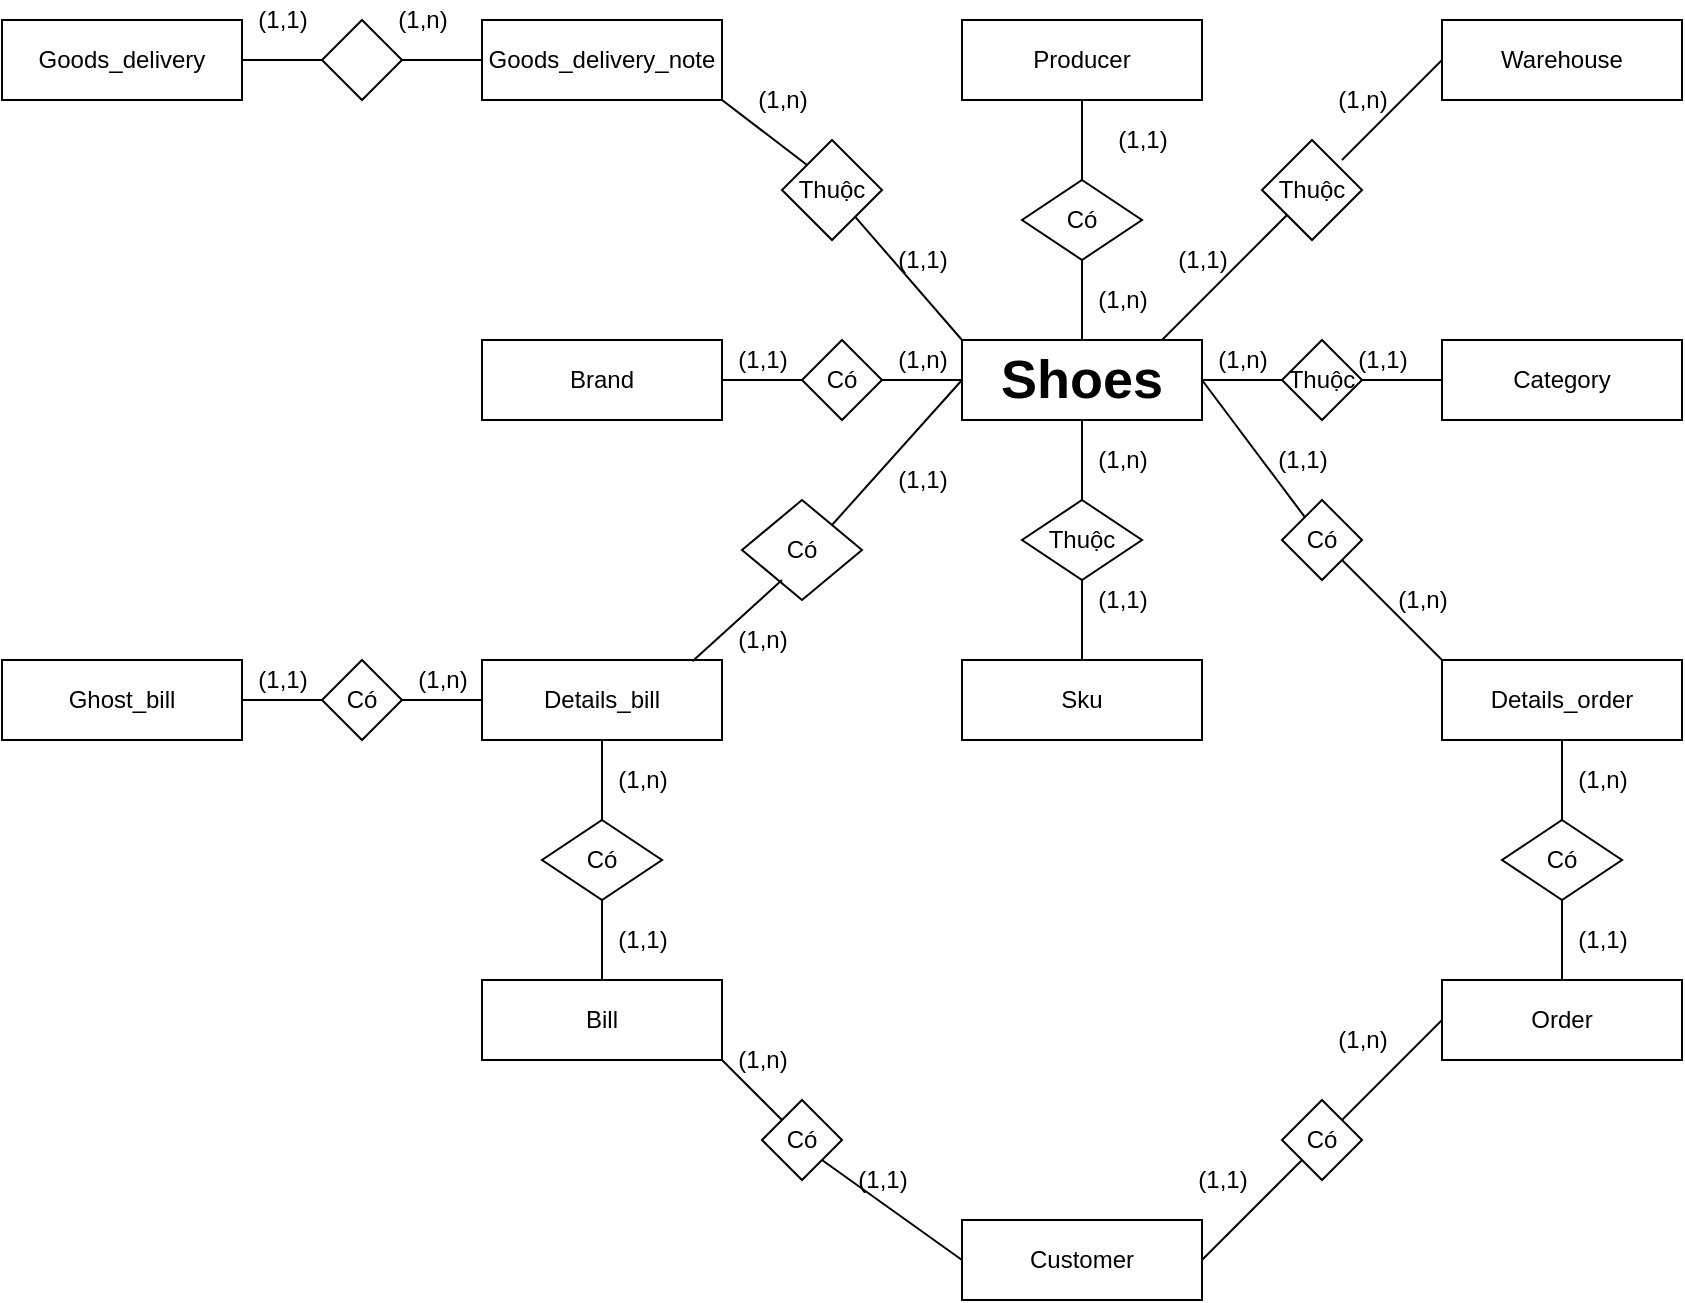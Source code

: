 <mxfile version="13.7.9" type="github">
  <diagram id="YbgjOQ6rQC6J2fL3B7d_" name="Page-1">
    <mxGraphModel dx="1865" dy="580" grid="1" gridSize="10" guides="1" tooltips="1" connect="1" arrows="1" fold="1" page="1" pageScale="1" pageWidth="827" pageHeight="1169" math="0" shadow="0">
      <root>
        <mxCell id="0" />
        <mxCell id="1" parent="0" />
        <mxCell id="kQmFe08d3N0ypHZVlVBw-53" value="Details_order" style="rounded=0;whiteSpace=wrap;html=1;" vertex="1" parent="1">
          <mxGeometry x="600" y="360" width="120" height="40" as="geometry" />
        </mxCell>
        <mxCell id="kQmFe08d3N0ypHZVlVBw-54" value="Ghost_bill" style="rounded=0;whiteSpace=wrap;html=1;" vertex="1" parent="1">
          <mxGeometry x="-120" y="360" width="120" height="40" as="geometry" />
        </mxCell>
        <mxCell id="kQmFe08d3N0ypHZVlVBw-55" value="Customer" style="rounded=0;whiteSpace=wrap;html=1;" vertex="1" parent="1">
          <mxGeometry x="360" y="640" width="120" height="40" as="geometry" />
        </mxCell>
        <mxCell id="kQmFe08d3N0ypHZVlVBw-57" value="Sku" style="rounded=0;whiteSpace=wrap;html=1;" vertex="1" parent="1">
          <mxGeometry x="360" y="360" width="120" height="40" as="geometry" />
        </mxCell>
        <mxCell id="kQmFe08d3N0ypHZVlVBw-58" value="Bill" style="rounded=0;whiteSpace=wrap;html=1;" vertex="1" parent="1">
          <mxGeometry x="120" y="520" width="120" height="40" as="geometry" />
        </mxCell>
        <mxCell id="kQmFe08d3N0ypHZVlVBw-59" value="Order" style="rounded=0;whiteSpace=wrap;html=1;" vertex="1" parent="1">
          <mxGeometry x="600" y="520" width="120" height="40" as="geometry" />
        </mxCell>
        <mxCell id="kQmFe08d3N0ypHZVlVBw-60" value="Warehouse" style="rounded=0;whiteSpace=wrap;html=1;" vertex="1" parent="1">
          <mxGeometry x="600" y="40" width="120" height="40" as="geometry" />
        </mxCell>
        <mxCell id="kQmFe08d3N0ypHZVlVBw-61" value="Goods_delivery_note" style="rounded=0;whiteSpace=wrap;html=1;" vertex="1" parent="1">
          <mxGeometry x="120" y="40" width="120" height="40" as="geometry" />
        </mxCell>
        <mxCell id="kQmFe08d3N0ypHZVlVBw-62" value="Details_bill" style="rounded=0;whiteSpace=wrap;html=1;" vertex="1" parent="1">
          <mxGeometry x="120" y="360" width="120" height="40" as="geometry" />
        </mxCell>
        <mxCell id="kQmFe08d3N0ypHZVlVBw-63" value="&lt;b&gt;&lt;font style=&quot;font-size: 27px&quot;&gt;Shoes&lt;/font&gt;&lt;/b&gt;" style="rounded=0;whiteSpace=wrap;html=1;" vertex="1" parent="1">
          <mxGeometry x="360" y="200" width="120" height="40" as="geometry" />
        </mxCell>
        <mxCell id="kQmFe08d3N0ypHZVlVBw-64" value="Category" style="rounded=0;whiteSpace=wrap;html=1;" vertex="1" parent="1">
          <mxGeometry x="600" y="200" width="120" height="40" as="geometry" />
        </mxCell>
        <mxCell id="kQmFe08d3N0ypHZVlVBw-65" value="Brand" style="rounded=0;whiteSpace=wrap;html=1;" vertex="1" parent="1">
          <mxGeometry x="120" y="200" width="120" height="40" as="geometry" />
        </mxCell>
        <mxCell id="kQmFe08d3N0ypHZVlVBw-66" value="Producer" style="rounded=0;whiteSpace=wrap;html=1;" vertex="1" parent="1">
          <mxGeometry x="360" y="40" width="120" height="40" as="geometry" />
        </mxCell>
        <mxCell id="kQmFe08d3N0ypHZVlVBw-71" style="edgeStyle=orthogonalEdgeStyle;rounded=0;orthogonalLoop=1;jettySize=auto;html=1;exitX=0.5;exitY=1;exitDx=0;exitDy=0;" edge="1" parent="1" source="kQmFe08d3N0ypHZVlVBw-64" target="kQmFe08d3N0ypHZVlVBw-64">
          <mxGeometry relative="1" as="geometry" />
        </mxCell>
        <mxCell id="kQmFe08d3N0ypHZVlVBw-73" value="Có" style="rhombus;whiteSpace=wrap;html=1;" vertex="1" parent="1">
          <mxGeometry x="390" y="120" width="60" height="40" as="geometry" />
        </mxCell>
        <mxCell id="kQmFe08d3N0ypHZVlVBw-75" value="" style="endArrow=none;html=1;exitX=0.5;exitY=0;exitDx=0;exitDy=0;" edge="1" parent="1" source="kQmFe08d3N0ypHZVlVBw-63">
          <mxGeometry width="50" height="50" relative="1" as="geometry">
            <mxPoint x="370" y="210" as="sourcePoint" />
            <mxPoint x="420" y="160" as="targetPoint" />
          </mxGeometry>
        </mxCell>
        <mxCell id="kQmFe08d3N0ypHZVlVBw-76" value="" style="endArrow=none;html=1;exitX=0.5;exitY=0;exitDx=0;exitDy=0;" edge="1" parent="1" source="kQmFe08d3N0ypHZVlVBw-73">
          <mxGeometry width="50" height="50" relative="1" as="geometry">
            <mxPoint x="370" y="130" as="sourcePoint" />
            <mxPoint x="420" y="80" as="targetPoint" />
          </mxGeometry>
        </mxCell>
        <mxCell id="kQmFe08d3N0ypHZVlVBw-77" value="(1,1)" style="text;html=1;align=center;verticalAlign=middle;resizable=0;points=[];autosize=1;" vertex="1" parent="1">
          <mxGeometry x="430" y="90" width="40" height="20" as="geometry" />
        </mxCell>
        <mxCell id="kQmFe08d3N0ypHZVlVBw-78" value="(1,n)" style="text;html=1;align=center;verticalAlign=middle;resizable=0;points=[];autosize=1;" vertex="1" parent="1">
          <mxGeometry x="420" y="170" width="40" height="20" as="geometry" />
        </mxCell>
        <mxCell id="kQmFe08d3N0ypHZVlVBw-80" value="Có" style="rhombus;whiteSpace=wrap;html=1;" vertex="1" parent="1">
          <mxGeometry x="280" y="200" width="40" height="40" as="geometry" />
        </mxCell>
        <mxCell id="kQmFe08d3N0ypHZVlVBw-81" value="" style="endArrow=none;html=1;exitX=1;exitY=0.5;exitDx=0;exitDy=0;" edge="1" parent="1" source="kQmFe08d3N0ypHZVlVBw-80">
          <mxGeometry width="50" height="50" relative="1" as="geometry">
            <mxPoint x="310" y="270" as="sourcePoint" />
            <mxPoint x="360" y="220" as="targetPoint" />
          </mxGeometry>
        </mxCell>
        <mxCell id="kQmFe08d3N0ypHZVlVBw-82" value="" style="endArrow=none;html=1;entryX=0;entryY=0.5;entryDx=0;entryDy=0;" edge="1" parent="1" target="kQmFe08d3N0ypHZVlVBw-80">
          <mxGeometry width="50" height="50" relative="1" as="geometry">
            <mxPoint x="240" y="220" as="sourcePoint" />
            <mxPoint x="270" y="220" as="targetPoint" />
          </mxGeometry>
        </mxCell>
        <mxCell id="kQmFe08d3N0ypHZVlVBw-83" value="(1,1)" style="text;html=1;align=center;verticalAlign=middle;resizable=0;points=[];autosize=1;" vertex="1" parent="1">
          <mxGeometry x="240" y="200" width="40" height="20" as="geometry" />
        </mxCell>
        <mxCell id="kQmFe08d3N0ypHZVlVBw-84" value="(1,n)" style="text;html=1;align=center;verticalAlign=middle;resizable=0;points=[];autosize=1;" vertex="1" parent="1">
          <mxGeometry x="320" y="200" width="40" height="20" as="geometry" />
        </mxCell>
        <mxCell id="kQmFe08d3N0ypHZVlVBw-85" value="Thuộc" style="rhombus;whiteSpace=wrap;html=1;" vertex="1" parent="1">
          <mxGeometry x="520" y="200" width="40" height="40" as="geometry" />
        </mxCell>
        <mxCell id="kQmFe08d3N0ypHZVlVBw-86" value="" style="endArrow=none;html=1;entryX=0;entryY=0.5;entryDx=0;entryDy=0;" edge="1" parent="1" target="kQmFe08d3N0ypHZVlVBw-64">
          <mxGeometry width="50" height="50" relative="1" as="geometry">
            <mxPoint x="560" y="220" as="sourcePoint" />
            <mxPoint x="610" y="170" as="targetPoint" />
          </mxGeometry>
        </mxCell>
        <mxCell id="kQmFe08d3N0ypHZVlVBw-87" value="" style="endArrow=none;html=1;" edge="1" parent="1" target="kQmFe08d3N0ypHZVlVBw-85">
          <mxGeometry width="50" height="50" relative="1" as="geometry">
            <mxPoint x="480" y="220" as="sourcePoint" />
            <mxPoint x="530" y="170" as="targetPoint" />
          </mxGeometry>
        </mxCell>
        <mxCell id="kQmFe08d3N0ypHZVlVBw-88" value="(1,n)" style="text;html=1;align=center;verticalAlign=middle;resizable=0;points=[];autosize=1;" vertex="1" parent="1">
          <mxGeometry x="480" y="200" width="40" height="20" as="geometry" />
        </mxCell>
        <mxCell id="kQmFe08d3N0ypHZVlVBw-89" value="(1,1)" style="text;html=1;align=center;verticalAlign=middle;resizable=0;points=[];autosize=1;" vertex="1" parent="1">
          <mxGeometry x="550" y="200" width="40" height="20" as="geometry" />
        </mxCell>
        <mxCell id="kQmFe08d3N0ypHZVlVBw-92" value="Thuộc" style="rhombus;whiteSpace=wrap;html=1;" vertex="1" parent="1">
          <mxGeometry x="390" y="280" width="60" height="40" as="geometry" />
        </mxCell>
        <mxCell id="kQmFe08d3N0ypHZVlVBw-93" value="" style="endArrow=none;html=1;entryX=0.5;entryY=1;entryDx=0;entryDy=0;" edge="1" parent="1" target="kQmFe08d3N0ypHZVlVBw-92">
          <mxGeometry width="50" height="50" relative="1" as="geometry">
            <mxPoint x="420" y="360" as="sourcePoint" />
            <mxPoint x="470" y="310" as="targetPoint" />
          </mxGeometry>
        </mxCell>
        <mxCell id="kQmFe08d3N0ypHZVlVBw-94" value="" style="endArrow=none;html=1;exitX=0.5;exitY=0;exitDx=0;exitDy=0;" edge="1" parent="1" source="kQmFe08d3N0ypHZVlVBw-92">
          <mxGeometry width="50" height="50" relative="1" as="geometry">
            <mxPoint x="370" y="290" as="sourcePoint" />
            <mxPoint x="420" y="240" as="targetPoint" />
          </mxGeometry>
        </mxCell>
        <mxCell id="kQmFe08d3N0ypHZVlVBw-95" value="(1,n)" style="text;html=1;align=center;verticalAlign=middle;resizable=0;points=[];autosize=1;" vertex="1" parent="1">
          <mxGeometry x="420" y="250" width="40" height="20" as="geometry" />
        </mxCell>
        <mxCell id="kQmFe08d3N0ypHZVlVBw-96" value="(1,1)" style="text;html=1;align=center;verticalAlign=middle;resizable=0;points=[];autosize=1;" vertex="1" parent="1">
          <mxGeometry x="420" y="320" width="40" height="20" as="geometry" />
        </mxCell>
        <mxCell id="kQmFe08d3N0ypHZVlVBw-98" value="Có" style="rhombus;whiteSpace=wrap;html=1;" vertex="1" parent="1">
          <mxGeometry x="250" y="280" width="60" height="50" as="geometry" />
        </mxCell>
        <mxCell id="kQmFe08d3N0ypHZVlVBw-99" value="" style="endArrow=none;html=1;exitX=1;exitY=0;exitDx=0;exitDy=0;" edge="1" parent="1" source="kQmFe08d3N0ypHZVlVBw-98">
          <mxGeometry width="50" height="50" relative="1" as="geometry">
            <mxPoint x="310" y="270" as="sourcePoint" />
            <mxPoint x="360" y="220" as="targetPoint" />
          </mxGeometry>
        </mxCell>
        <mxCell id="kQmFe08d3N0ypHZVlVBw-102" value="" style="endArrow=none;html=1;exitX=0.877;exitY=0.015;exitDx=0;exitDy=0;exitPerimeter=0;" edge="1" parent="1" source="kQmFe08d3N0ypHZVlVBw-62">
          <mxGeometry width="50" height="50" relative="1" as="geometry">
            <mxPoint x="220" y="370" as="sourcePoint" />
            <mxPoint x="270" y="320" as="targetPoint" />
          </mxGeometry>
        </mxCell>
        <mxCell id="kQmFe08d3N0ypHZVlVBw-103" value="" style="endArrow=none;html=1;" edge="1" parent="1">
          <mxGeometry width="50" height="50" relative="1" as="geometry">
            <mxPoint x="180" y="440" as="sourcePoint" />
            <mxPoint x="180" y="400" as="targetPoint" />
          </mxGeometry>
        </mxCell>
        <mxCell id="kQmFe08d3N0ypHZVlVBw-104" value="Có" style="rhombus;whiteSpace=wrap;html=1;" vertex="1" parent="1">
          <mxGeometry x="150" y="440" width="60" height="40" as="geometry" />
        </mxCell>
        <mxCell id="kQmFe08d3N0ypHZVlVBw-105" value="" style="endArrow=none;html=1;" edge="1" parent="1">
          <mxGeometry width="50" height="50" relative="1" as="geometry">
            <mxPoint x="180" y="520" as="sourcePoint" />
            <mxPoint x="180" y="480" as="targetPoint" />
          </mxGeometry>
        </mxCell>
        <mxCell id="kQmFe08d3N0ypHZVlVBw-106" value="(1,1)" style="text;html=1;align=center;verticalAlign=middle;resizable=0;points=[];autosize=1;" vertex="1" parent="1">
          <mxGeometry x="320" y="260" width="40" height="20" as="geometry" />
        </mxCell>
        <mxCell id="kQmFe08d3N0ypHZVlVBw-107" value="(1,n)" style="text;html=1;align=center;verticalAlign=middle;resizable=0;points=[];autosize=1;" vertex="1" parent="1">
          <mxGeometry x="240" y="340" width="40" height="20" as="geometry" />
        </mxCell>
        <mxCell id="kQmFe08d3N0ypHZVlVBw-108" value="(1,n)" style="text;html=1;align=center;verticalAlign=middle;resizable=0;points=[];autosize=1;" vertex="1" parent="1">
          <mxGeometry x="180" y="410" width="40" height="20" as="geometry" />
        </mxCell>
        <mxCell id="kQmFe08d3N0ypHZVlVBw-109" value="(1,1)" style="text;html=1;align=center;verticalAlign=middle;resizable=0;points=[];autosize=1;" vertex="1" parent="1">
          <mxGeometry x="180" y="490" width="40" height="20" as="geometry" />
        </mxCell>
        <mxCell id="kQmFe08d3N0ypHZVlVBw-110" value="Có" style="rhombus;whiteSpace=wrap;html=1;" vertex="1" parent="1">
          <mxGeometry x="40" y="360" width="40" height="40" as="geometry" />
        </mxCell>
        <mxCell id="kQmFe08d3N0ypHZVlVBw-111" value="" style="endArrow=none;html=1;entryX=0;entryY=0.5;entryDx=0;entryDy=0;" edge="1" parent="1" target="kQmFe08d3N0ypHZVlVBw-62">
          <mxGeometry width="50" height="50" relative="1" as="geometry">
            <mxPoint x="80" y="380" as="sourcePoint" />
            <mxPoint x="130" y="330" as="targetPoint" />
          </mxGeometry>
        </mxCell>
        <mxCell id="kQmFe08d3N0ypHZVlVBw-112" value="" style="endArrow=none;html=1;entryX=0;entryY=0.5;entryDx=0;entryDy=0;" edge="1" parent="1" target="kQmFe08d3N0ypHZVlVBw-110">
          <mxGeometry width="50" height="50" relative="1" as="geometry">
            <mxPoint y="380" as="sourcePoint" />
            <mxPoint x="50" y="330" as="targetPoint" />
          </mxGeometry>
        </mxCell>
        <mxCell id="kQmFe08d3N0ypHZVlVBw-113" value="(1,n)" style="text;html=1;align=center;verticalAlign=middle;resizable=0;points=[];autosize=1;" vertex="1" parent="1">
          <mxGeometry x="80" y="360" width="40" height="20" as="geometry" />
        </mxCell>
        <mxCell id="kQmFe08d3N0ypHZVlVBw-114" value="(1,1)" style="text;html=1;align=center;verticalAlign=middle;resizable=0;points=[];autosize=1;" vertex="1" parent="1">
          <mxGeometry y="360" width="40" height="20" as="geometry" />
        </mxCell>
        <mxCell id="kQmFe08d3N0ypHZVlVBw-115" value="Có" style="rhombus;whiteSpace=wrap;html=1;" vertex="1" parent="1">
          <mxGeometry x="630" y="440" width="60" height="40" as="geometry" />
        </mxCell>
        <mxCell id="kQmFe08d3N0ypHZVlVBw-116" value="Có" style="rhombus;whiteSpace=wrap;html=1;" vertex="1" parent="1">
          <mxGeometry x="520" y="280" width="40" height="40" as="geometry" />
        </mxCell>
        <mxCell id="kQmFe08d3N0ypHZVlVBw-117" value="" style="endArrow=none;html=1;exitX=0;exitY=0;exitDx=0;exitDy=0;" edge="1" parent="1" source="kQmFe08d3N0ypHZVlVBw-53">
          <mxGeometry width="50" height="50" relative="1" as="geometry">
            <mxPoint x="500" y="360" as="sourcePoint" />
            <mxPoint x="550" y="310" as="targetPoint" />
          </mxGeometry>
        </mxCell>
        <mxCell id="kQmFe08d3N0ypHZVlVBw-118" value="" style="endArrow=none;html=1;" edge="1" parent="1" source="kQmFe08d3N0ypHZVlVBw-116">
          <mxGeometry width="50" height="50" relative="1" as="geometry">
            <mxPoint x="430" y="270" as="sourcePoint" />
            <mxPoint x="480" y="220" as="targetPoint" />
          </mxGeometry>
        </mxCell>
        <mxCell id="kQmFe08d3N0ypHZVlVBw-119" value="" style="endArrow=none;html=1;exitX=0.5;exitY=0;exitDx=0;exitDy=0;" edge="1" parent="1" source="kQmFe08d3N0ypHZVlVBw-59">
          <mxGeometry width="50" height="50" relative="1" as="geometry">
            <mxPoint x="610" y="530" as="sourcePoint" />
            <mxPoint x="660" y="480" as="targetPoint" />
          </mxGeometry>
        </mxCell>
        <mxCell id="kQmFe08d3N0ypHZVlVBw-120" value="" style="endArrow=none;html=1;exitX=0.5;exitY=0;exitDx=0;exitDy=0;" edge="1" parent="1" source="kQmFe08d3N0ypHZVlVBw-115">
          <mxGeometry width="50" height="50" relative="1" as="geometry">
            <mxPoint x="610" y="450" as="sourcePoint" />
            <mxPoint x="660" y="400" as="targetPoint" />
          </mxGeometry>
        </mxCell>
        <mxCell id="kQmFe08d3N0ypHZVlVBw-121" value="(1,1)" style="text;html=1;align=center;verticalAlign=middle;resizable=0;points=[];autosize=1;" vertex="1" parent="1">
          <mxGeometry x="510" y="250" width="40" height="20" as="geometry" />
        </mxCell>
        <mxCell id="kQmFe08d3N0ypHZVlVBw-122" value="(1,n)" style="text;html=1;align=center;verticalAlign=middle;resizable=0;points=[];autosize=1;" vertex="1" parent="1">
          <mxGeometry x="570" y="320" width="40" height="20" as="geometry" />
        </mxCell>
        <mxCell id="kQmFe08d3N0ypHZVlVBw-123" value="(1,n)" style="text;html=1;align=center;verticalAlign=middle;resizable=0;points=[];autosize=1;" vertex="1" parent="1">
          <mxGeometry x="660" y="410" width="40" height="20" as="geometry" />
        </mxCell>
        <mxCell id="kQmFe08d3N0ypHZVlVBw-124" value="(1,1)" style="text;html=1;align=center;verticalAlign=middle;resizable=0;points=[];autosize=1;" vertex="1" parent="1">
          <mxGeometry x="660" y="490" width="40" height="20" as="geometry" />
        </mxCell>
        <mxCell id="kQmFe08d3N0ypHZVlVBw-126" value="Có" style="rhombus;whiteSpace=wrap;html=1;" vertex="1" parent="1">
          <mxGeometry x="260" y="580" width="40" height="40" as="geometry" />
        </mxCell>
        <mxCell id="kQmFe08d3N0ypHZVlVBw-127" value="Có" style="rhombus;whiteSpace=wrap;html=1;" vertex="1" parent="1">
          <mxGeometry x="520" y="580" width="40" height="40" as="geometry" />
        </mxCell>
        <mxCell id="kQmFe08d3N0ypHZVlVBw-128" value="" style="endArrow=none;html=1;entryX=0;entryY=0;entryDx=0;entryDy=0;" edge="1" parent="1" target="kQmFe08d3N0ypHZVlVBw-126">
          <mxGeometry width="50" height="50" relative="1" as="geometry">
            <mxPoint x="240" y="560" as="sourcePoint" />
            <mxPoint x="290" y="510" as="targetPoint" />
          </mxGeometry>
        </mxCell>
        <mxCell id="kQmFe08d3N0ypHZVlVBw-132" value="" style="endArrow=none;html=1;" edge="1" parent="1">
          <mxGeometry width="50" height="50" relative="1" as="geometry">
            <mxPoint x="550" y="590" as="sourcePoint" />
            <mxPoint x="600" y="540" as="targetPoint" />
          </mxGeometry>
        </mxCell>
        <mxCell id="kQmFe08d3N0ypHZVlVBw-133" value="" style="endArrow=none;html=1;" edge="1" parent="1">
          <mxGeometry width="50" height="50" relative="1" as="geometry">
            <mxPoint x="480" y="660" as="sourcePoint" />
            <mxPoint x="530" y="610" as="targetPoint" />
          </mxGeometry>
        </mxCell>
        <mxCell id="kQmFe08d3N0ypHZVlVBw-134" value="" style="endArrow=none;html=1;entryX=0;entryY=0.5;entryDx=0;entryDy=0;" edge="1" parent="1" target="kQmFe08d3N0ypHZVlVBw-55">
          <mxGeometry width="50" height="50" relative="1" as="geometry">
            <mxPoint x="290" y="610" as="sourcePoint" />
            <mxPoint x="340" y="560" as="targetPoint" />
          </mxGeometry>
        </mxCell>
        <mxCell id="kQmFe08d3N0ypHZVlVBw-135" value="(1,1)" style="text;html=1;align=center;verticalAlign=middle;resizable=0;points=[];autosize=1;" vertex="1" parent="1">
          <mxGeometry x="300" y="610" width="40" height="20" as="geometry" />
        </mxCell>
        <mxCell id="kQmFe08d3N0ypHZVlVBw-136" value="(1,1)" style="text;html=1;align=center;verticalAlign=middle;resizable=0;points=[];autosize=1;" vertex="1" parent="1">
          <mxGeometry x="470" y="610" width="40" height="20" as="geometry" />
        </mxCell>
        <mxCell id="kQmFe08d3N0ypHZVlVBw-137" value="(1,n)" style="text;html=1;align=center;verticalAlign=middle;resizable=0;points=[];autosize=1;" vertex="1" parent="1">
          <mxGeometry x="540" y="540" width="40" height="20" as="geometry" />
        </mxCell>
        <mxCell id="kQmFe08d3N0ypHZVlVBw-138" value="(1,n)" style="text;html=1;align=center;verticalAlign=middle;resizable=0;points=[];autosize=1;" vertex="1" parent="1">
          <mxGeometry x="240" y="550" width="40" height="20" as="geometry" />
        </mxCell>
        <mxCell id="kQmFe08d3N0ypHZVlVBw-139" value="Goods_delivery" style="rounded=0;whiteSpace=wrap;html=1;" vertex="1" parent="1">
          <mxGeometry x="-120" y="40" width="120" height="40" as="geometry" />
        </mxCell>
        <mxCell id="kQmFe08d3N0ypHZVlVBw-140" value="Thuộc" style="rhombus;whiteSpace=wrap;html=1;" vertex="1" parent="1">
          <mxGeometry x="510" y="100" width="50" height="50" as="geometry" />
        </mxCell>
        <mxCell id="kQmFe08d3N0ypHZVlVBw-141" value="Thuộc" style="rhombus;whiteSpace=wrap;html=1;" vertex="1" parent="1">
          <mxGeometry x="270" y="100" width="50" height="50" as="geometry" />
        </mxCell>
        <mxCell id="kQmFe08d3N0ypHZVlVBw-142" value="" style="rhombus;whiteSpace=wrap;html=1;" vertex="1" parent="1">
          <mxGeometry x="40" y="40" width="40" height="40" as="geometry" />
        </mxCell>
        <mxCell id="kQmFe08d3N0ypHZVlVBw-143" value="" style="endArrow=none;html=1;" edge="1" parent="1">
          <mxGeometry width="50" height="50" relative="1" as="geometry">
            <mxPoint x="550" y="110" as="sourcePoint" />
            <mxPoint x="600" y="60" as="targetPoint" />
          </mxGeometry>
        </mxCell>
        <mxCell id="kQmFe08d3N0ypHZVlVBw-144" value="" style="endArrow=none;html=1;entryX=0;entryY=1;entryDx=0;entryDy=0;" edge="1" parent="1" target="kQmFe08d3N0ypHZVlVBw-140">
          <mxGeometry width="50" height="50" relative="1" as="geometry">
            <mxPoint x="460" y="200" as="sourcePoint" />
            <mxPoint x="510" y="150" as="targetPoint" />
          </mxGeometry>
        </mxCell>
        <mxCell id="kQmFe08d3N0ypHZVlVBw-145" value="" style="endArrow=none;html=1;entryX=0;entryY=0;entryDx=0;entryDy=0;" edge="1" parent="1" source="kQmFe08d3N0ypHZVlVBw-141" target="kQmFe08d3N0ypHZVlVBw-63">
          <mxGeometry width="50" height="50" relative="1" as="geometry">
            <mxPoint x="310" y="140" as="sourcePoint" />
            <mxPoint x="360" y="90" as="targetPoint" />
          </mxGeometry>
        </mxCell>
        <mxCell id="kQmFe08d3N0ypHZVlVBw-146" value="" style="endArrow=none;html=1;entryX=0;entryY=0;entryDx=0;entryDy=0;" edge="1" parent="1" target="kQmFe08d3N0ypHZVlVBw-141">
          <mxGeometry width="50" height="50" relative="1" as="geometry">
            <mxPoint x="240" y="80" as="sourcePoint" />
            <mxPoint x="290" y="30" as="targetPoint" />
          </mxGeometry>
        </mxCell>
        <mxCell id="kQmFe08d3N0ypHZVlVBw-147" value="" style="endArrow=none;html=1;entryX=0;entryY=0.5;entryDx=0;entryDy=0;" edge="1" parent="1" target="kQmFe08d3N0ypHZVlVBw-61">
          <mxGeometry width="50" height="50" relative="1" as="geometry">
            <mxPoint x="80" y="60" as="sourcePoint" />
            <mxPoint x="130" y="10" as="targetPoint" />
          </mxGeometry>
        </mxCell>
        <mxCell id="kQmFe08d3N0ypHZVlVBw-148" value="" style="endArrow=none;html=1;entryX=0;entryY=0.5;entryDx=0;entryDy=0;" edge="1" parent="1" target="kQmFe08d3N0ypHZVlVBw-142">
          <mxGeometry width="50" height="50" relative="1" as="geometry">
            <mxPoint y="60" as="sourcePoint" />
            <mxPoint x="50" y="10" as="targetPoint" />
          </mxGeometry>
        </mxCell>
        <mxCell id="kQmFe08d3N0ypHZVlVBw-149" value="(1,1)" style="text;html=1;align=center;verticalAlign=middle;resizable=0;points=[];autosize=1;" vertex="1" parent="1">
          <mxGeometry x="460" y="150" width="40" height="20" as="geometry" />
        </mxCell>
        <mxCell id="kQmFe08d3N0ypHZVlVBw-150" value="(1,n)" style="text;html=1;align=center;verticalAlign=middle;resizable=0;points=[];autosize=1;" vertex="1" parent="1">
          <mxGeometry x="540" y="70" width="40" height="20" as="geometry" />
        </mxCell>
        <mxCell id="kQmFe08d3N0ypHZVlVBw-151" value="(1,1)" style="text;html=1;align=center;verticalAlign=middle;resizable=0;points=[];autosize=1;" vertex="1" parent="1">
          <mxGeometry x="320" y="150" width="40" height="20" as="geometry" />
        </mxCell>
        <mxCell id="kQmFe08d3N0ypHZVlVBw-152" value="(1,n)" style="text;html=1;align=center;verticalAlign=middle;resizable=0;points=[];autosize=1;" vertex="1" parent="1">
          <mxGeometry x="250" y="70" width="40" height="20" as="geometry" />
        </mxCell>
        <mxCell id="kQmFe08d3N0ypHZVlVBw-153" value="(1,n)" style="text;html=1;align=center;verticalAlign=middle;resizable=0;points=[];autosize=1;" vertex="1" parent="1">
          <mxGeometry x="70" y="30" width="40" height="20" as="geometry" />
        </mxCell>
        <mxCell id="kQmFe08d3N0ypHZVlVBw-154" value="(1,1)" style="text;html=1;align=center;verticalAlign=middle;resizable=0;points=[];autosize=1;" vertex="1" parent="1">
          <mxGeometry y="30" width="40" height="20" as="geometry" />
        </mxCell>
      </root>
    </mxGraphModel>
  </diagram>
</mxfile>
